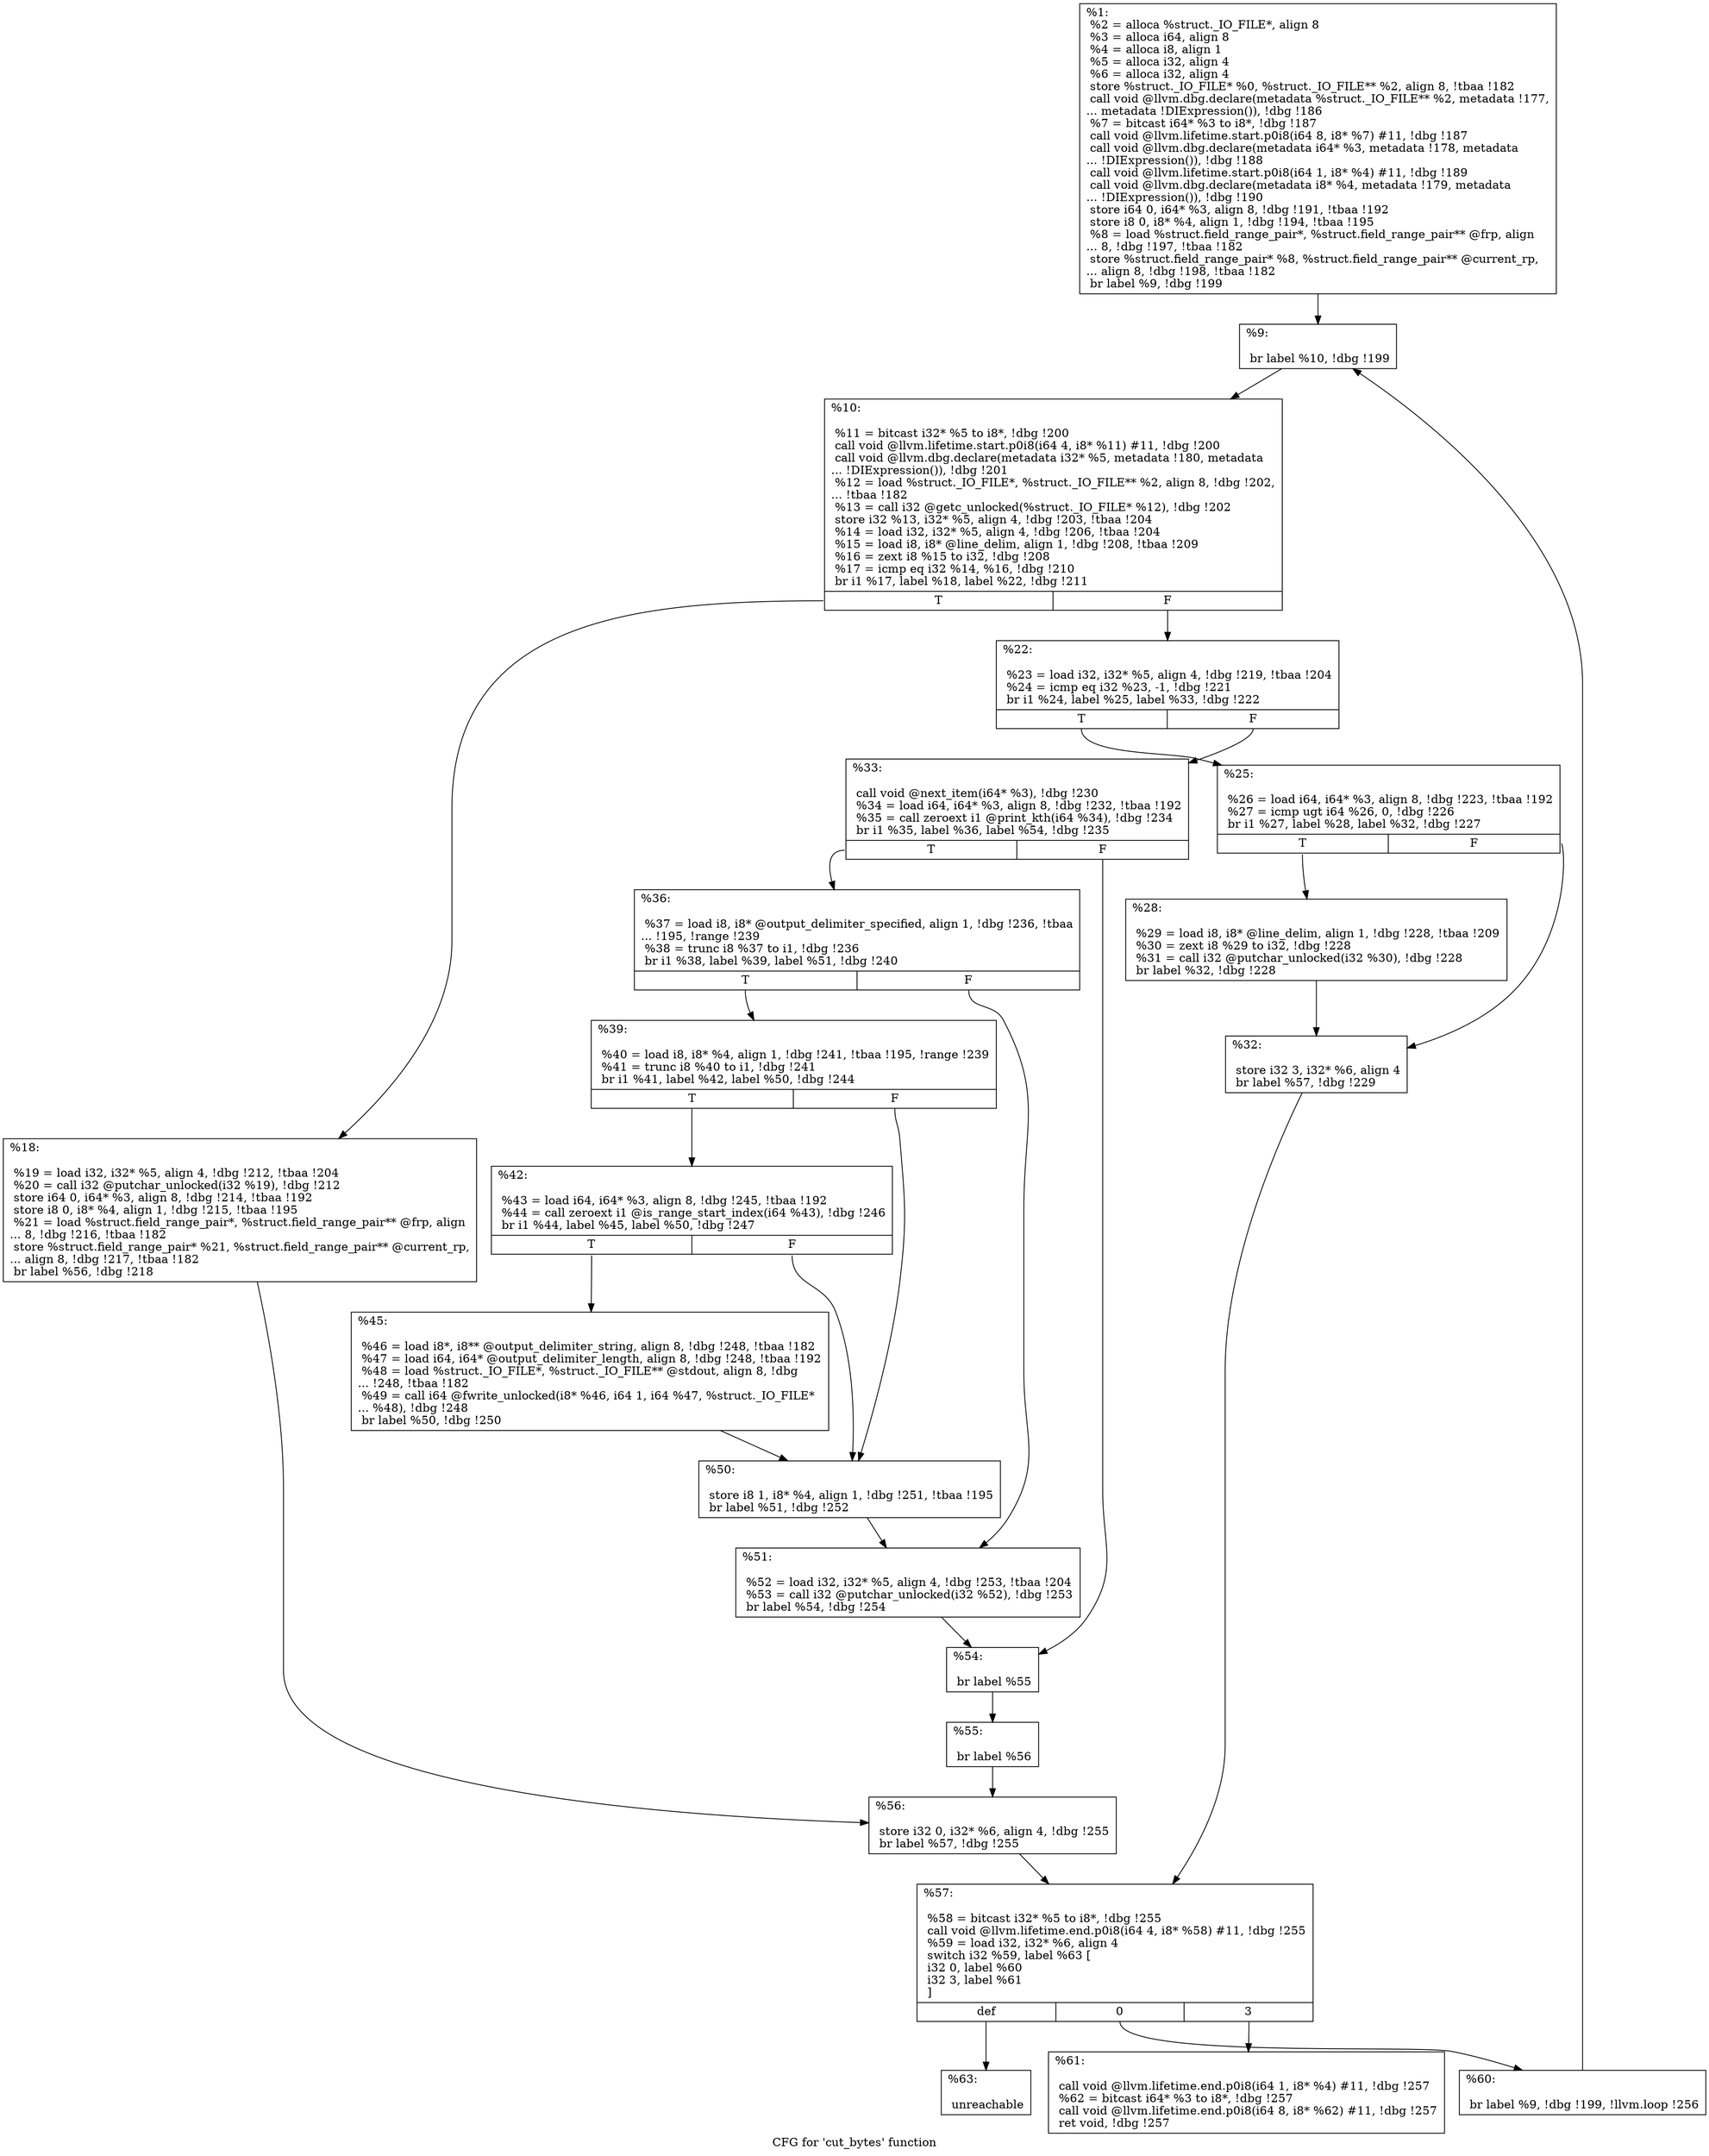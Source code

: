 digraph "CFG for 'cut_bytes' function" {
	label="CFG for 'cut_bytes' function";

	Node0x1972dd0 [shape=record,label="{%1:\l  %2 = alloca %struct._IO_FILE*, align 8\l  %3 = alloca i64, align 8\l  %4 = alloca i8, align 1\l  %5 = alloca i32, align 4\l  %6 = alloca i32, align 4\l  store %struct._IO_FILE* %0, %struct._IO_FILE** %2, align 8, !tbaa !182\l  call void @llvm.dbg.declare(metadata %struct._IO_FILE** %2, metadata !177,\l... metadata !DIExpression()), !dbg !186\l  %7 = bitcast i64* %3 to i8*, !dbg !187\l  call void @llvm.lifetime.start.p0i8(i64 8, i8* %7) #11, !dbg !187\l  call void @llvm.dbg.declare(metadata i64* %3, metadata !178, metadata\l... !DIExpression()), !dbg !188\l  call void @llvm.lifetime.start.p0i8(i64 1, i8* %4) #11, !dbg !189\l  call void @llvm.dbg.declare(metadata i8* %4, metadata !179, metadata\l... !DIExpression()), !dbg !190\l  store i64 0, i64* %3, align 8, !dbg !191, !tbaa !192\l  store i8 0, i8* %4, align 1, !dbg !194, !tbaa !195\l  %8 = load %struct.field_range_pair*, %struct.field_range_pair** @frp, align\l... 8, !dbg !197, !tbaa !182\l  store %struct.field_range_pair* %8, %struct.field_range_pair** @current_rp,\l... align 8, !dbg !198, !tbaa !182\l  br label %9, !dbg !199\l}"];
	Node0x1972dd0 -> Node0x1976f40;
	Node0x1976f40 [shape=record,label="{%9:\l\l  br label %10, !dbg !199\l}"];
	Node0x1976f40 -> Node0x1976f90;
	Node0x1976f90 [shape=record,label="{%10:\l\l  %11 = bitcast i32* %5 to i8*, !dbg !200\l  call void @llvm.lifetime.start.p0i8(i64 4, i8* %11) #11, !dbg !200\l  call void @llvm.dbg.declare(metadata i32* %5, metadata !180, metadata\l... !DIExpression()), !dbg !201\l  %12 = load %struct._IO_FILE*, %struct._IO_FILE** %2, align 8, !dbg !202,\l... !tbaa !182\l  %13 = call i32 @getc_unlocked(%struct._IO_FILE* %12), !dbg !202\l  store i32 %13, i32* %5, align 4, !dbg !203, !tbaa !204\l  %14 = load i32, i32* %5, align 4, !dbg !206, !tbaa !204\l  %15 = load i8, i8* @line_delim, align 1, !dbg !208, !tbaa !209\l  %16 = zext i8 %15 to i32, !dbg !208\l  %17 = icmp eq i32 %14, %16, !dbg !210\l  br i1 %17, label %18, label %22, !dbg !211\l|{<s0>T|<s1>F}}"];
	Node0x1976f90:s0 -> Node0x1976fe0;
	Node0x1976f90:s1 -> Node0x1977030;
	Node0x1976fe0 [shape=record,label="{%18:\l\l  %19 = load i32, i32* %5, align 4, !dbg !212, !tbaa !204\l  %20 = call i32 @putchar_unlocked(i32 %19), !dbg !212\l  store i64 0, i64* %3, align 8, !dbg !214, !tbaa !192\l  store i8 0, i8* %4, align 1, !dbg !215, !tbaa !195\l  %21 = load %struct.field_range_pair*, %struct.field_range_pair** @frp, align\l... 8, !dbg !216, !tbaa !182\l  store %struct.field_range_pair* %21, %struct.field_range_pair** @current_rp,\l... align 8, !dbg !217, !tbaa !182\l  br label %56, !dbg !218\l}"];
	Node0x1976fe0 -> Node0x1977440;
	Node0x1977030 [shape=record,label="{%22:\l\l  %23 = load i32, i32* %5, align 4, !dbg !219, !tbaa !204\l  %24 = icmp eq i32 %23, -1, !dbg !221\l  br i1 %24, label %25, label %33, !dbg !222\l|{<s0>T|<s1>F}}"];
	Node0x1977030:s0 -> Node0x1977080;
	Node0x1977030:s1 -> Node0x1977170;
	Node0x1977080 [shape=record,label="{%25:\l\l  %26 = load i64, i64* %3, align 8, !dbg !223, !tbaa !192\l  %27 = icmp ugt i64 %26, 0, !dbg !226\l  br i1 %27, label %28, label %32, !dbg !227\l|{<s0>T|<s1>F}}"];
	Node0x1977080:s0 -> Node0x19770d0;
	Node0x1977080:s1 -> Node0x1977120;
	Node0x19770d0 [shape=record,label="{%28:\l\l  %29 = load i8, i8* @line_delim, align 1, !dbg !228, !tbaa !209\l  %30 = zext i8 %29 to i32, !dbg !228\l  %31 = call i32 @putchar_unlocked(i32 %30), !dbg !228\l  br label %32, !dbg !228\l}"];
	Node0x19770d0 -> Node0x1977120;
	Node0x1977120 [shape=record,label="{%32:\l\l  store i32 3, i32* %6, align 4\l  br label %57, !dbg !229\l}"];
	Node0x1977120 -> Node0x1977490;
	Node0x1977170 [shape=record,label="{%33:\l\l  call void @next_item(i64* %3), !dbg !230\l  %34 = load i64, i64* %3, align 8, !dbg !232, !tbaa !192\l  %35 = call zeroext i1 @print_kth(i64 %34), !dbg !234\l  br i1 %35, label %36, label %54, !dbg !235\l|{<s0>T|<s1>F}}"];
	Node0x1977170:s0 -> Node0x19771c0;
	Node0x1977170:s1 -> Node0x19773a0;
	Node0x19771c0 [shape=record,label="{%36:\l\l  %37 = load i8, i8* @output_delimiter_specified, align 1, !dbg !236, !tbaa\l... !195, !range !239\l  %38 = trunc i8 %37 to i1, !dbg !236\l  br i1 %38, label %39, label %51, !dbg !240\l|{<s0>T|<s1>F}}"];
	Node0x19771c0:s0 -> Node0x1977210;
	Node0x19771c0:s1 -> Node0x1977350;
	Node0x1977210 [shape=record,label="{%39:\l\l  %40 = load i8, i8* %4, align 1, !dbg !241, !tbaa !195, !range !239\l  %41 = trunc i8 %40 to i1, !dbg !241\l  br i1 %41, label %42, label %50, !dbg !244\l|{<s0>T|<s1>F}}"];
	Node0x1977210:s0 -> Node0x1977260;
	Node0x1977210:s1 -> Node0x1977300;
	Node0x1977260 [shape=record,label="{%42:\l\l  %43 = load i64, i64* %3, align 8, !dbg !245, !tbaa !192\l  %44 = call zeroext i1 @is_range_start_index(i64 %43), !dbg !246\l  br i1 %44, label %45, label %50, !dbg !247\l|{<s0>T|<s1>F}}"];
	Node0x1977260:s0 -> Node0x19772b0;
	Node0x1977260:s1 -> Node0x1977300;
	Node0x19772b0 [shape=record,label="{%45:\l\l  %46 = load i8*, i8** @output_delimiter_string, align 8, !dbg !248, !tbaa !182\l  %47 = load i64, i64* @output_delimiter_length, align 8, !dbg !248, !tbaa !192\l  %48 = load %struct._IO_FILE*, %struct._IO_FILE** @stdout, align 8, !dbg\l... !248, !tbaa !182\l  %49 = call i64 @fwrite_unlocked(i8* %46, i64 1, i64 %47, %struct._IO_FILE*\l... %48), !dbg !248\l  br label %50, !dbg !250\l}"];
	Node0x19772b0 -> Node0x1977300;
	Node0x1977300 [shape=record,label="{%50:\l\l  store i8 1, i8* %4, align 1, !dbg !251, !tbaa !195\l  br label %51, !dbg !252\l}"];
	Node0x1977300 -> Node0x1977350;
	Node0x1977350 [shape=record,label="{%51:\l\l  %52 = load i32, i32* %5, align 4, !dbg !253, !tbaa !204\l  %53 = call i32 @putchar_unlocked(i32 %52), !dbg !253\l  br label %54, !dbg !254\l}"];
	Node0x1977350 -> Node0x19773a0;
	Node0x19773a0 [shape=record,label="{%54:\l\l  br label %55\l}"];
	Node0x19773a0 -> Node0x19773f0;
	Node0x19773f0 [shape=record,label="{%55:\l\l  br label %56\l}"];
	Node0x19773f0 -> Node0x1977440;
	Node0x1977440 [shape=record,label="{%56:\l\l  store i32 0, i32* %6, align 4, !dbg !255\l  br label %57, !dbg !255\l}"];
	Node0x1977440 -> Node0x1977490;
	Node0x1977490 [shape=record,label="{%57:\l\l  %58 = bitcast i32* %5 to i8*, !dbg !255\l  call void @llvm.lifetime.end.p0i8(i64 4, i8* %58) #11, !dbg !255\l  %59 = load i32, i32* %6, align 4\l  switch i32 %59, label %63 [\l    i32 0, label %60\l    i32 3, label %61\l  ]\l|{<s0>def|<s1>0|<s2>3}}"];
	Node0x1977490:s0 -> Node0x1977580;
	Node0x1977490:s1 -> Node0x19774e0;
	Node0x1977490:s2 -> Node0x1977530;
	Node0x19774e0 [shape=record,label="{%60:\l\l  br label %9, !dbg !199, !llvm.loop !256\l}"];
	Node0x19774e0 -> Node0x1976f40;
	Node0x1977530 [shape=record,label="{%61:\l\l  call void @llvm.lifetime.end.p0i8(i64 1, i8* %4) #11, !dbg !257\l  %62 = bitcast i64* %3 to i8*, !dbg !257\l  call void @llvm.lifetime.end.p0i8(i64 8, i8* %62) #11, !dbg !257\l  ret void, !dbg !257\l}"];
	Node0x1977580 [shape=record,label="{%63:\l\l  unreachable\l}"];
}
